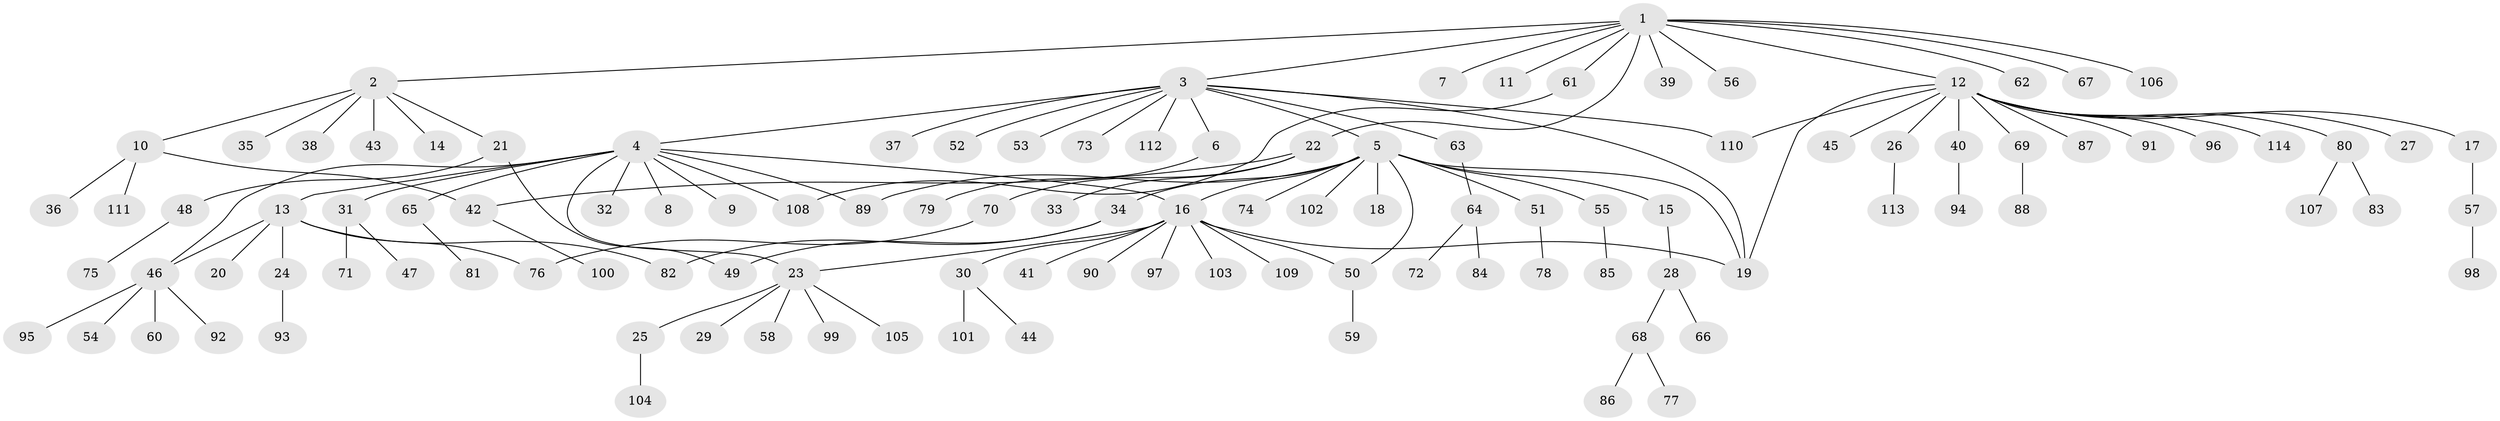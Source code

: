 // Generated by graph-tools (version 1.1) at 2025/11/02/27/25 16:11:15]
// undirected, 114 vertices, 127 edges
graph export_dot {
graph [start="1"]
  node [color=gray90,style=filled];
  1;
  2;
  3;
  4;
  5;
  6;
  7;
  8;
  9;
  10;
  11;
  12;
  13;
  14;
  15;
  16;
  17;
  18;
  19;
  20;
  21;
  22;
  23;
  24;
  25;
  26;
  27;
  28;
  29;
  30;
  31;
  32;
  33;
  34;
  35;
  36;
  37;
  38;
  39;
  40;
  41;
  42;
  43;
  44;
  45;
  46;
  47;
  48;
  49;
  50;
  51;
  52;
  53;
  54;
  55;
  56;
  57;
  58;
  59;
  60;
  61;
  62;
  63;
  64;
  65;
  66;
  67;
  68;
  69;
  70;
  71;
  72;
  73;
  74;
  75;
  76;
  77;
  78;
  79;
  80;
  81;
  82;
  83;
  84;
  85;
  86;
  87;
  88;
  89;
  90;
  91;
  92;
  93;
  94;
  95;
  96;
  97;
  98;
  99;
  100;
  101;
  102;
  103;
  104;
  105;
  106;
  107;
  108;
  109;
  110;
  111;
  112;
  113;
  114;
  1 -- 2;
  1 -- 3;
  1 -- 7;
  1 -- 11;
  1 -- 12;
  1 -- 22;
  1 -- 39;
  1 -- 56;
  1 -- 61;
  1 -- 62;
  1 -- 67;
  1 -- 106;
  2 -- 10;
  2 -- 14;
  2 -- 21;
  2 -- 35;
  2 -- 38;
  2 -- 43;
  3 -- 4;
  3 -- 5;
  3 -- 6;
  3 -- 19;
  3 -- 37;
  3 -- 52;
  3 -- 53;
  3 -- 63;
  3 -- 73;
  3 -- 110;
  3 -- 112;
  4 -- 8;
  4 -- 9;
  4 -- 13;
  4 -- 16;
  4 -- 23;
  4 -- 31;
  4 -- 32;
  4 -- 46;
  4 -- 65;
  4 -- 89;
  4 -- 108;
  5 -- 15;
  5 -- 16;
  5 -- 18;
  5 -- 19;
  5 -- 34;
  5 -- 50;
  5 -- 51;
  5 -- 55;
  5 -- 74;
  5 -- 89;
  5 -- 102;
  6 -- 79;
  10 -- 36;
  10 -- 42;
  10 -- 111;
  12 -- 17;
  12 -- 19;
  12 -- 26;
  12 -- 27;
  12 -- 40;
  12 -- 45;
  12 -- 69;
  12 -- 80;
  12 -- 87;
  12 -- 91;
  12 -- 96;
  12 -- 110;
  12 -- 114;
  13 -- 20;
  13 -- 24;
  13 -- 46;
  13 -- 76;
  13 -- 82;
  15 -- 28;
  16 -- 19;
  16 -- 23;
  16 -- 30;
  16 -- 41;
  16 -- 50;
  16 -- 90;
  16 -- 97;
  16 -- 103;
  16 -- 109;
  17 -- 57;
  21 -- 48;
  21 -- 49;
  22 -- 33;
  22 -- 42;
  22 -- 70;
  23 -- 25;
  23 -- 29;
  23 -- 58;
  23 -- 99;
  23 -- 105;
  24 -- 93;
  25 -- 104;
  26 -- 113;
  28 -- 66;
  28 -- 68;
  30 -- 44;
  30 -- 101;
  31 -- 47;
  31 -- 71;
  34 -- 49;
  34 -- 82;
  40 -- 94;
  42 -- 100;
  46 -- 54;
  46 -- 60;
  46 -- 92;
  46 -- 95;
  48 -- 75;
  50 -- 59;
  51 -- 78;
  55 -- 85;
  57 -- 98;
  61 -- 108;
  63 -- 64;
  64 -- 72;
  64 -- 84;
  65 -- 81;
  68 -- 77;
  68 -- 86;
  69 -- 88;
  70 -- 76;
  80 -- 83;
  80 -- 107;
}
